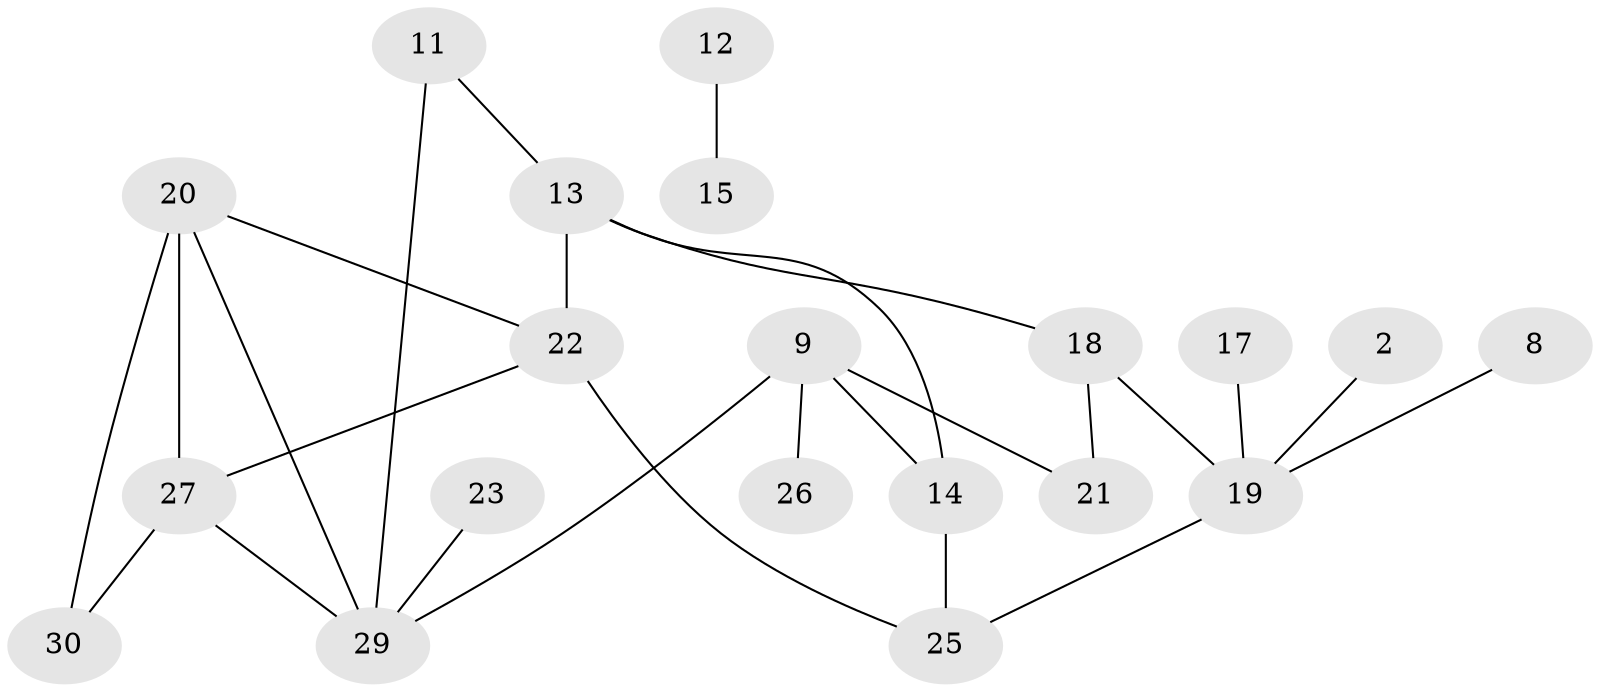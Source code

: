 // original degree distribution, {2: 0.2833333333333333, 1: 0.25, 0: 0.16666666666666666, 4: 0.13333333333333333, 3: 0.13333333333333333, 6: 0.016666666666666666, 5: 0.016666666666666666}
// Generated by graph-tools (version 1.1) at 2025/25/03/09/25 03:25:20]
// undirected, 20 vertices, 26 edges
graph export_dot {
graph [start="1"]
  node [color=gray90,style=filled];
  2;
  8;
  9;
  11;
  12;
  13;
  14;
  15;
  17;
  18;
  19;
  20;
  21;
  22;
  23;
  25;
  26;
  27;
  29;
  30;
  2 -- 19 [weight=1.0];
  8 -- 19 [weight=1.0];
  9 -- 14 [weight=1.0];
  9 -- 21 [weight=1.0];
  9 -- 26 [weight=1.0];
  9 -- 29 [weight=1.0];
  11 -- 13 [weight=1.0];
  11 -- 29 [weight=1.0];
  12 -- 15 [weight=1.0];
  13 -- 14 [weight=1.0];
  13 -- 18 [weight=1.0];
  13 -- 22 [weight=2.0];
  14 -- 25 [weight=1.0];
  17 -- 19 [weight=1.0];
  18 -- 19 [weight=1.0];
  18 -- 21 [weight=1.0];
  19 -- 25 [weight=1.0];
  20 -- 22 [weight=1.0];
  20 -- 27 [weight=1.0];
  20 -- 29 [weight=1.0];
  20 -- 30 [weight=2.0];
  22 -- 25 [weight=1.0];
  22 -- 27 [weight=1.0];
  23 -- 29 [weight=1.0];
  27 -- 29 [weight=1.0];
  27 -- 30 [weight=1.0];
}
